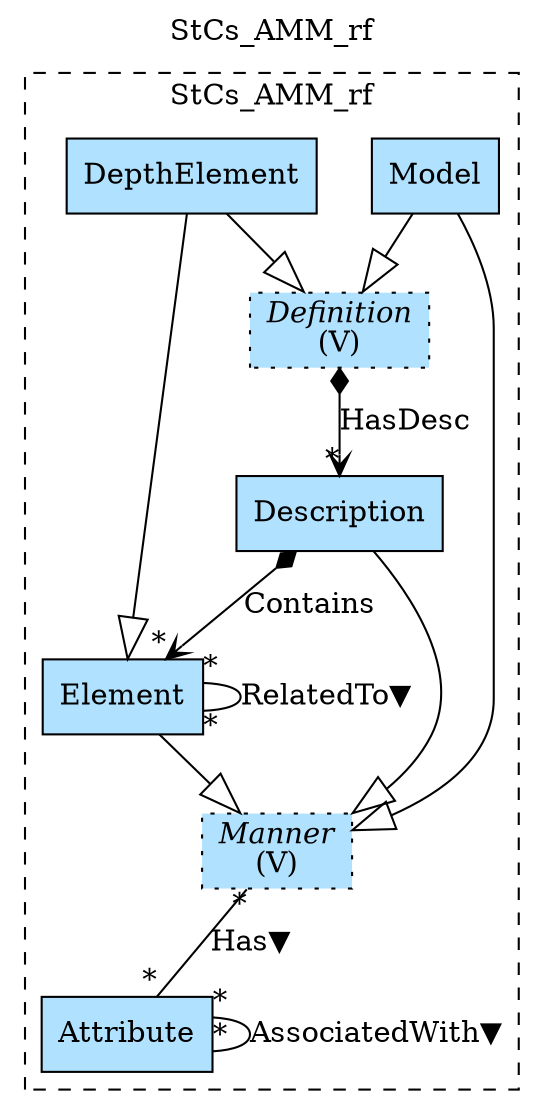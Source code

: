 digraph {graph[label=StCs_AMM_rf,labelloc=tl,labelfontsize=12];
subgraph cluster_StCs_AMM_rf{style=dashed;label=StCs_AMM_rf;
"Model"[shape=record,fillcolor=lightskyblue1,style = filled,label="Model"];
"Description"[shape=record,fillcolor=lightskyblue1,style = filled,label="Description"];
"Element"[shape=record,fillcolor=lightskyblue1,style = filled,label="Element"];
"DepthElement"[shape=record,fillcolor=lightskyblue1,style = filled,label="DepthElement"];
"Attribute"[shape=record,fillcolor=lightskyblue1,style = filled,label="Attribute"];
"Manner"[shape=record,fillcolor=lightskyblue1,style ="filled,dotted",label=<{<I>Manner</I><br/>(V)}>];
"Definition"[shape=record,fillcolor=lightskyblue1,style ="filled,dotted",label=<{<I>Definition</I><br/>(V)}>];

"Description"->"Element"[label="Contains",arrowhead=vee,arrowtail=diamond,dir=both,headlabel="*"];
"Description"->"Manner"[arrowhead=onormal,arrowsize=2.0];
"Element"->"Manner"[arrowhead=onormal,arrowsize=2.0];
"Manner"->"Attribute"[label="Has▼",dir=none,taillabel="*",headlabel="*"];
"Element"->"Element"[label="RelatedTo▼",dir=none,taillabel="*",headlabel="*"];
"Attribute"->"Attribute"[label="AssociatedWith▼",dir=none,taillabel="*",headlabel="*"];
"Definition"->"Description"[label="HasDesc",arrowhead=vee,arrowtail=diamond,dir=both,headlabel="*"];
"Model"->"Definition"[arrowhead=onormal,arrowsize=2.0];
"Model"->"Manner"[arrowhead=onormal,arrowsize=2.0];
"DepthElement"->"Element"[arrowhead=onormal,arrowsize=2.0];
"DepthElement"->"Definition"[arrowhead=onormal,arrowsize=2.0];

}
}